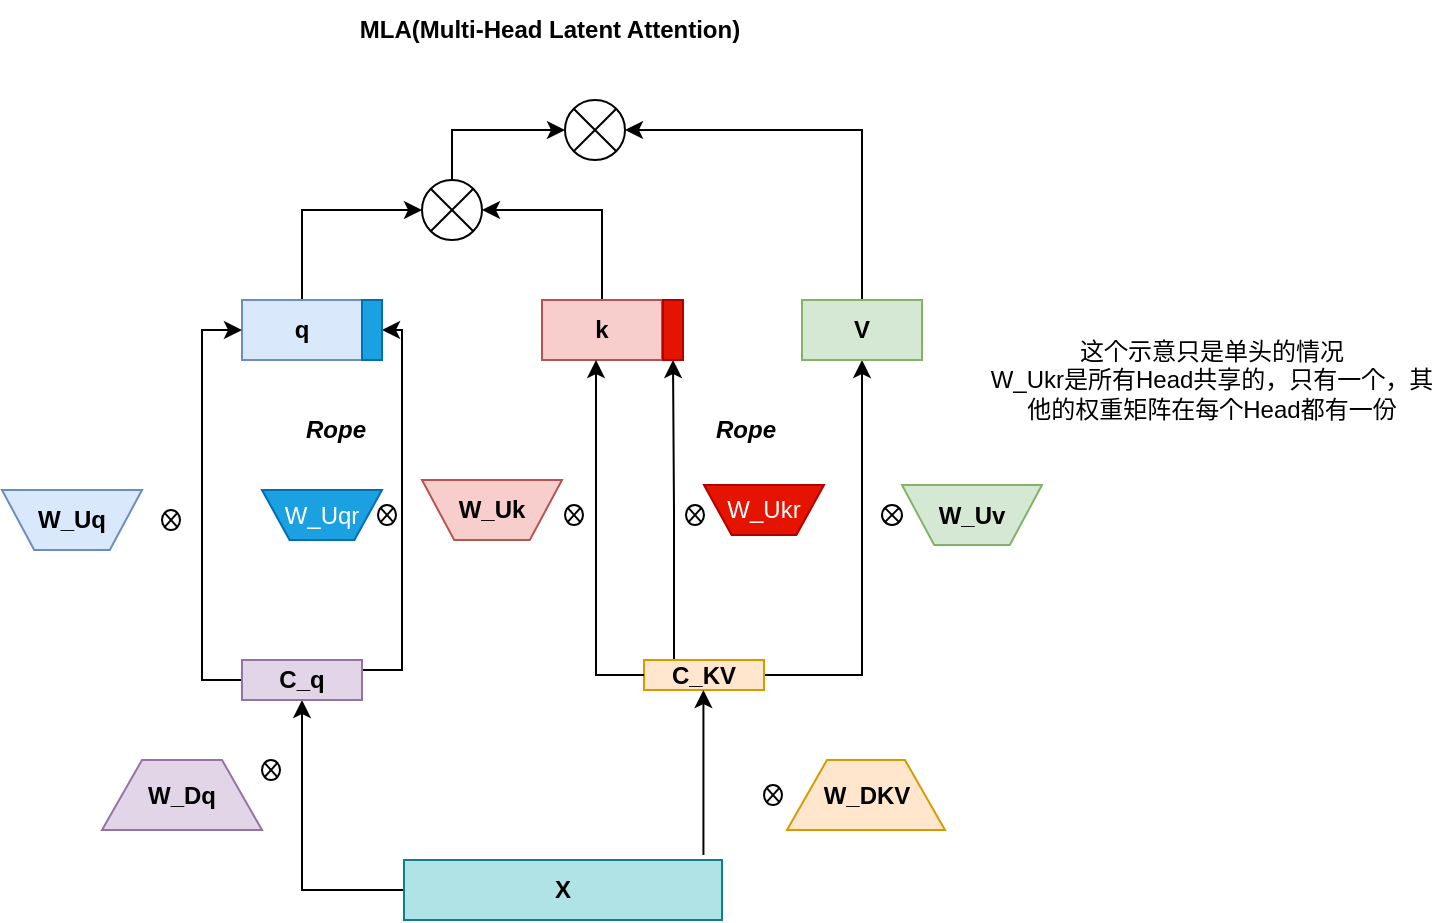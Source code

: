 <mxfile version="26.0.2">
  <diagram name="第 1 页" id="GaObuayZV9ZZrY6aDF09">
    <mxGraphModel dx="500" dy="-503" grid="1" gridSize="10" guides="1" tooltips="1" connect="1" arrows="1" fold="1" page="1" pageScale="1" pageWidth="827" pageHeight="1169" math="0" shadow="0">
      <root>
        <mxCell id="0" />
        <mxCell id="1" parent="0" />
        <mxCell id="DJ5MSKaRVRDGybE-odoW-99" style="edgeStyle=orthogonalEdgeStyle;rounded=0;orthogonalLoop=1;jettySize=auto;html=1;exitX=0;exitY=0.5;exitDx=0;exitDy=0;entryX=0.5;entryY=1;entryDx=0;entryDy=0;" edge="1" parent="1" source="DJ5MSKaRVRDGybE-odoW-60" target="DJ5MSKaRVRDGybE-odoW-98">
          <mxGeometry relative="1" as="geometry" />
        </mxCell>
        <mxCell id="DJ5MSKaRVRDGybE-odoW-60" value="&lt;b&gt;X&lt;/b&gt;" style="rounded=0;whiteSpace=wrap;html=1;fillColor=#b0e3e6;strokeColor=#0e8088;" vertex="1" parent="1">
          <mxGeometry x="1061" y="2290" width="159" height="30" as="geometry" />
        </mxCell>
        <mxCell id="DJ5MSKaRVRDGybE-odoW-61" value="&lt;b&gt;W_DKV&lt;/b&gt;" style="shape=trapezoid;perimeter=trapezoidPerimeter;whiteSpace=wrap;html=1;fixedSize=1;fillColor=#ffe6cc;strokeColor=#d79b00;" vertex="1" parent="1">
          <mxGeometry x="1252.5" y="2240" width="79" height="35" as="geometry" />
        </mxCell>
        <mxCell id="DJ5MSKaRVRDGybE-odoW-76" style="edgeStyle=orthogonalEdgeStyle;rounded=0;orthogonalLoop=1;jettySize=auto;html=1;exitX=1;exitY=0.5;exitDx=0;exitDy=0;entryX=0.5;entryY=1;entryDx=0;entryDy=0;" edge="1" parent="1" source="DJ5MSKaRVRDGybE-odoW-62" target="DJ5MSKaRVRDGybE-odoW-68">
          <mxGeometry relative="1" as="geometry">
            <Array as="points">
              <mxPoint x="1290" y="2198" />
            </Array>
          </mxGeometry>
        </mxCell>
        <mxCell id="DJ5MSKaRVRDGybE-odoW-113" style="edgeStyle=orthogonalEdgeStyle;rounded=0;orthogonalLoop=1;jettySize=auto;html=1;exitX=0.5;exitY=0;exitDx=0;exitDy=0;entryX=0.5;entryY=1;entryDx=0;entryDy=0;" edge="1" parent="1" source="DJ5MSKaRVRDGybE-odoW-62" target="DJ5MSKaRVRDGybE-odoW-111">
          <mxGeometry relative="1" as="geometry">
            <Array as="points">
              <mxPoint x="1196" y="2190" />
              <mxPoint x="1196" y="2115" />
            </Array>
          </mxGeometry>
        </mxCell>
        <mxCell id="DJ5MSKaRVRDGybE-odoW-62" value="&lt;b&gt;C_KV&lt;/b&gt;" style="rounded=0;whiteSpace=wrap;html=1;fillColor=#ffe6cc;strokeColor=#d79b00;" vertex="1" parent="1">
          <mxGeometry x="1181" y="2190" width="60" height="15" as="geometry" />
        </mxCell>
        <mxCell id="DJ5MSKaRVRDGybE-odoW-63" value="&lt;b&gt;W_Dq&lt;/b&gt;" style="shape=trapezoid;perimeter=trapezoidPerimeter;whiteSpace=wrap;html=1;fixedSize=1;fillColor=#e1d5e7;strokeColor=#9673a6;" vertex="1" parent="1">
          <mxGeometry x="910" y="2240" width="80" height="35" as="geometry" />
        </mxCell>
        <mxCell id="DJ5MSKaRVRDGybE-odoW-87" style="edgeStyle=orthogonalEdgeStyle;rounded=0;orthogonalLoop=1;jettySize=auto;html=1;exitX=0.5;exitY=0;exitDx=0;exitDy=0;entryX=1;entryY=0.5;entryDx=0;entryDy=0;" edge="1" parent="1" source="DJ5MSKaRVRDGybE-odoW-65" target="DJ5MSKaRVRDGybE-odoW-85">
          <mxGeometry relative="1" as="geometry" />
        </mxCell>
        <mxCell id="DJ5MSKaRVRDGybE-odoW-65" value="&lt;b&gt;k&lt;/b&gt;" style="rounded=0;whiteSpace=wrap;html=1;fillColor=#f8cecc;strokeColor=#b85450;" vertex="1" parent="1">
          <mxGeometry x="1130" y="2010" width="60" height="30" as="geometry" />
        </mxCell>
        <mxCell id="DJ5MSKaRVRDGybE-odoW-91" style="edgeStyle=orthogonalEdgeStyle;rounded=0;orthogonalLoop=1;jettySize=auto;html=1;exitX=0.5;exitY=0;exitDx=0;exitDy=0;entryX=1;entryY=0.5;entryDx=0;entryDy=0;" edge="1" parent="1" source="DJ5MSKaRVRDGybE-odoW-68" target="DJ5MSKaRVRDGybE-odoW-89">
          <mxGeometry relative="1" as="geometry" />
        </mxCell>
        <mxCell id="DJ5MSKaRVRDGybE-odoW-68" value="&lt;b&gt;V&lt;/b&gt;" style="rounded=0;whiteSpace=wrap;html=1;fillColor=#d5e8d4;strokeColor=#82b366;" vertex="1" parent="1">
          <mxGeometry x="1260" y="2010" width="60" height="30" as="geometry" />
        </mxCell>
        <mxCell id="DJ5MSKaRVRDGybE-odoW-86" style="edgeStyle=orthogonalEdgeStyle;rounded=0;orthogonalLoop=1;jettySize=auto;html=1;exitX=0.5;exitY=0;exitDx=0;exitDy=0;entryX=0;entryY=0.5;entryDx=0;entryDy=0;" edge="1" parent="1" source="DJ5MSKaRVRDGybE-odoW-69" target="DJ5MSKaRVRDGybE-odoW-85">
          <mxGeometry relative="1" as="geometry" />
        </mxCell>
        <mxCell id="DJ5MSKaRVRDGybE-odoW-69" value="&lt;b&gt;q&lt;/b&gt;" style="rounded=0;whiteSpace=wrap;html=1;fillColor=#dae8fc;strokeColor=#6c8ebf;" vertex="1" parent="1">
          <mxGeometry x="980" y="2010" width="60" height="30" as="geometry" />
        </mxCell>
        <mxCell id="DJ5MSKaRVRDGybE-odoW-78" value="" style="shape=sumEllipse;perimeter=ellipsePerimeter;whiteSpace=wrap;html=1;backgroundOutline=1;" vertex="1" parent="1">
          <mxGeometry x="1300" y="2112.5" width="10" height="10" as="geometry" />
        </mxCell>
        <mxCell id="DJ5MSKaRVRDGybE-odoW-80" value="" style="shape=sumEllipse;perimeter=ellipsePerimeter;whiteSpace=wrap;html=1;backgroundOutline=1;" vertex="1" parent="1">
          <mxGeometry x="1141.5" y="2112.5" width="9" height="10" as="geometry" />
        </mxCell>
        <mxCell id="DJ5MSKaRVRDGybE-odoW-81" style="edgeStyle=orthogonalEdgeStyle;rounded=0;orthogonalLoop=1;jettySize=auto;html=1;exitX=0;exitY=0.5;exitDx=0;exitDy=0;entryX=0.45;entryY=1;entryDx=0;entryDy=0;entryPerimeter=0;" edge="1" parent="1" source="DJ5MSKaRVRDGybE-odoW-62" target="DJ5MSKaRVRDGybE-odoW-65">
          <mxGeometry relative="1" as="geometry" />
        </mxCell>
        <mxCell id="DJ5MSKaRVRDGybE-odoW-82" value="" style="endArrow=classic;html=1;rounded=0;entryX=0.5;entryY=1;entryDx=0;entryDy=0;" edge="1" parent="1">
          <mxGeometry width="50" height="50" relative="1" as="geometry">
            <mxPoint x="1210.71" y="2287.5" as="sourcePoint" />
            <mxPoint x="1210.71" y="2205" as="targetPoint" />
          </mxGeometry>
        </mxCell>
        <mxCell id="DJ5MSKaRVRDGybE-odoW-83" value="" style="shape=sumEllipse;perimeter=ellipsePerimeter;whiteSpace=wrap;html=1;backgroundOutline=1;" vertex="1" parent="1">
          <mxGeometry x="1241" y="2252.5" width="9" height="10" as="geometry" />
        </mxCell>
        <mxCell id="DJ5MSKaRVRDGybE-odoW-84" value="" style="shape=sumEllipse;perimeter=ellipsePerimeter;whiteSpace=wrap;html=1;backgroundOutline=1;" vertex="1" parent="1">
          <mxGeometry x="990" y="2240" width="9" height="10" as="geometry" />
        </mxCell>
        <mxCell id="DJ5MSKaRVRDGybE-odoW-90" style="edgeStyle=orthogonalEdgeStyle;rounded=0;orthogonalLoop=1;jettySize=auto;html=1;exitX=0.5;exitY=0;exitDx=0;exitDy=0;entryX=0;entryY=0.5;entryDx=0;entryDy=0;" edge="1" parent="1" source="DJ5MSKaRVRDGybE-odoW-85" target="DJ5MSKaRVRDGybE-odoW-89">
          <mxGeometry relative="1" as="geometry" />
        </mxCell>
        <mxCell id="DJ5MSKaRVRDGybE-odoW-85" value="" style="shape=sumEllipse;perimeter=ellipsePerimeter;whiteSpace=wrap;html=1;backgroundOutline=1;" vertex="1" parent="1">
          <mxGeometry x="1070" y="1950" width="30" height="30" as="geometry" />
        </mxCell>
        <mxCell id="DJ5MSKaRVRDGybE-odoW-89" value="" style="shape=sumEllipse;perimeter=ellipsePerimeter;whiteSpace=wrap;html=1;backgroundOutline=1;" vertex="1" parent="1">
          <mxGeometry x="1141.5" y="1910" width="30" height="30" as="geometry" />
        </mxCell>
        <mxCell id="DJ5MSKaRVRDGybE-odoW-93" value="&lt;b&gt;W_Uk&lt;/b&gt;" style="verticalLabelPosition=middle;verticalAlign=middle;html=1;shape=trapezoid;perimeter=trapezoidPerimeter;whiteSpace=wrap;size=0.23;arcSize=10;flipV=1;labelPosition=center;align=center;fillColor=#f8cecc;strokeColor=#b85450;" vertex="1" parent="1">
          <mxGeometry x="1070" y="2100" width="70" height="30" as="geometry" />
        </mxCell>
        <mxCell id="DJ5MSKaRVRDGybE-odoW-94" value="&lt;b&gt;W_Uv&lt;/b&gt;" style="verticalLabelPosition=middle;verticalAlign=middle;html=1;shape=trapezoid;perimeter=trapezoidPerimeter;whiteSpace=wrap;size=0.23;arcSize=10;flipV=1;labelPosition=center;align=center;fillColor=#d5e8d4;strokeColor=#82b366;" vertex="1" parent="1">
          <mxGeometry x="1310" y="2102.5" width="70" height="30" as="geometry" />
        </mxCell>
        <mxCell id="DJ5MSKaRVRDGybE-odoW-103" style="edgeStyle=orthogonalEdgeStyle;rounded=0;orthogonalLoop=1;jettySize=auto;html=1;exitX=0;exitY=0.5;exitDx=0;exitDy=0;entryX=0;entryY=0.5;entryDx=0;entryDy=0;" edge="1" parent="1" source="DJ5MSKaRVRDGybE-odoW-98" target="DJ5MSKaRVRDGybE-odoW-69">
          <mxGeometry relative="1" as="geometry" />
        </mxCell>
        <mxCell id="DJ5MSKaRVRDGybE-odoW-107" style="edgeStyle=orthogonalEdgeStyle;rounded=0;orthogonalLoop=1;jettySize=auto;html=1;exitX=1;exitY=0.5;exitDx=0;exitDy=0;entryX=1;entryY=0.5;entryDx=0;entryDy=0;" edge="1" parent="1" source="DJ5MSKaRVRDGybE-odoW-98" target="DJ5MSKaRVRDGybE-odoW-105">
          <mxGeometry relative="1" as="geometry">
            <Array as="points">
              <mxPoint x="1060" y="2195" />
              <mxPoint x="1060" y="2025" />
            </Array>
          </mxGeometry>
        </mxCell>
        <mxCell id="DJ5MSKaRVRDGybE-odoW-98" value="&lt;b&gt;C_q&lt;/b&gt;" style="rounded=0;whiteSpace=wrap;html=1;fillColor=#e1d5e7;strokeColor=#9673a6;" vertex="1" parent="1">
          <mxGeometry x="980" y="2190" width="60" height="20" as="geometry" />
        </mxCell>
        <mxCell id="DJ5MSKaRVRDGybE-odoW-100" value="&lt;b&gt;W_Uq&lt;/b&gt;" style="verticalLabelPosition=middle;verticalAlign=middle;html=1;shape=trapezoid;perimeter=trapezoidPerimeter;whiteSpace=wrap;size=0.23;arcSize=10;flipV=1;labelPosition=center;align=center;fillColor=#dae8fc;strokeColor=#6c8ebf;" vertex="1" parent="1">
          <mxGeometry x="860" y="2105" width="70" height="30" as="geometry" />
        </mxCell>
        <mxCell id="DJ5MSKaRVRDGybE-odoW-104" value="" style="shape=sumEllipse;perimeter=ellipsePerimeter;whiteSpace=wrap;html=1;backgroundOutline=1;" vertex="1" parent="1">
          <mxGeometry x="940" y="2115" width="9" height="10" as="geometry" />
        </mxCell>
        <mxCell id="DJ5MSKaRVRDGybE-odoW-105" value="" style="rounded=0;whiteSpace=wrap;html=1;fillColor=#1ba1e2;fontColor=#ffffff;strokeColor=#006EAF;" vertex="1" parent="1">
          <mxGeometry x="1040" y="2010" width="10" height="30" as="geometry" />
        </mxCell>
        <mxCell id="DJ5MSKaRVRDGybE-odoW-106" value="W_Uqr" style="verticalLabelPosition=middle;verticalAlign=middle;html=1;shape=trapezoid;perimeter=trapezoidPerimeter;whiteSpace=wrap;size=0.23;arcSize=10;flipV=1;labelPosition=center;align=center;fillColor=#1ba1e2;strokeColor=#006EAF;fontColor=#ffffff;" vertex="1" parent="1">
          <mxGeometry x="990" y="2105" width="60" height="25" as="geometry" />
        </mxCell>
        <mxCell id="DJ5MSKaRVRDGybE-odoW-108" value="" style="shape=sumEllipse;perimeter=ellipsePerimeter;whiteSpace=wrap;html=1;backgroundOutline=1;" vertex="1" parent="1">
          <mxGeometry x="1048" y="2112.5" width="9" height="10" as="geometry" />
        </mxCell>
        <mxCell id="DJ5MSKaRVRDGybE-odoW-111" value="" style="rounded=0;whiteSpace=wrap;html=1;fillColor=#e51400;fontColor=#ffffff;strokeColor=#B20000;" vertex="1" parent="1">
          <mxGeometry x="1190.5" y="2010" width="10" height="30" as="geometry" />
        </mxCell>
        <mxCell id="DJ5MSKaRVRDGybE-odoW-112" value="W_Ukr" style="verticalLabelPosition=middle;verticalAlign=middle;html=1;shape=trapezoid;perimeter=trapezoidPerimeter;whiteSpace=wrap;size=0.23;arcSize=10;flipV=1;labelPosition=center;align=center;fillColor=#e51400;strokeColor=#B20000;fontColor=#ffffff;" vertex="1" parent="1">
          <mxGeometry x="1211" y="2102.5" width="60" height="25" as="geometry" />
        </mxCell>
        <mxCell id="DJ5MSKaRVRDGybE-odoW-114" value="" style="shape=sumEllipse;perimeter=ellipsePerimeter;whiteSpace=wrap;html=1;backgroundOutline=1;" vertex="1" parent="1">
          <mxGeometry x="1202" y="2112.5" width="9" height="10" as="geometry" />
        </mxCell>
        <mxCell id="DJ5MSKaRVRDGybE-odoW-115" value="&lt;b&gt;MLA(Multi-Head Latent Attention)&lt;/b&gt;" style="text;html=1;align=center;verticalAlign=middle;whiteSpace=wrap;rounded=0;" vertex="1" parent="1">
          <mxGeometry x="999" y="1860" width="270" height="30" as="geometry" />
        </mxCell>
        <mxCell id="DJ5MSKaRVRDGybE-odoW-116" value="这个示意只是单头的情况&lt;div&gt;&lt;div&gt;W_Ukr是所有Head共享的，只有一个，其他的权重矩阵在每个Head都有一份&lt;/div&gt;&lt;/div&gt;" style="text;html=1;align=center;verticalAlign=middle;whiteSpace=wrap;rounded=0;" vertex="1" parent="1">
          <mxGeometry x="1350" y="2020" width="230" height="60" as="geometry" />
        </mxCell>
        <mxCell id="DJ5MSKaRVRDGybE-odoW-117" value="&lt;b&gt;&lt;i&gt;Rope&lt;/i&gt;&lt;/b&gt;" style="text;html=1;align=center;verticalAlign=middle;whiteSpace=wrap;rounded=0;" vertex="1" parent="1">
          <mxGeometry x="997" y="2060" width="60" height="30" as="geometry" />
        </mxCell>
        <mxCell id="DJ5MSKaRVRDGybE-odoW-118" value="&lt;b&gt;&lt;i&gt;Rope&lt;/i&gt;&lt;/b&gt;" style="text;html=1;align=center;verticalAlign=middle;whiteSpace=wrap;rounded=0;" vertex="1" parent="1">
          <mxGeometry x="1202" y="2060" width="60" height="30" as="geometry" />
        </mxCell>
      </root>
    </mxGraphModel>
  </diagram>
</mxfile>
